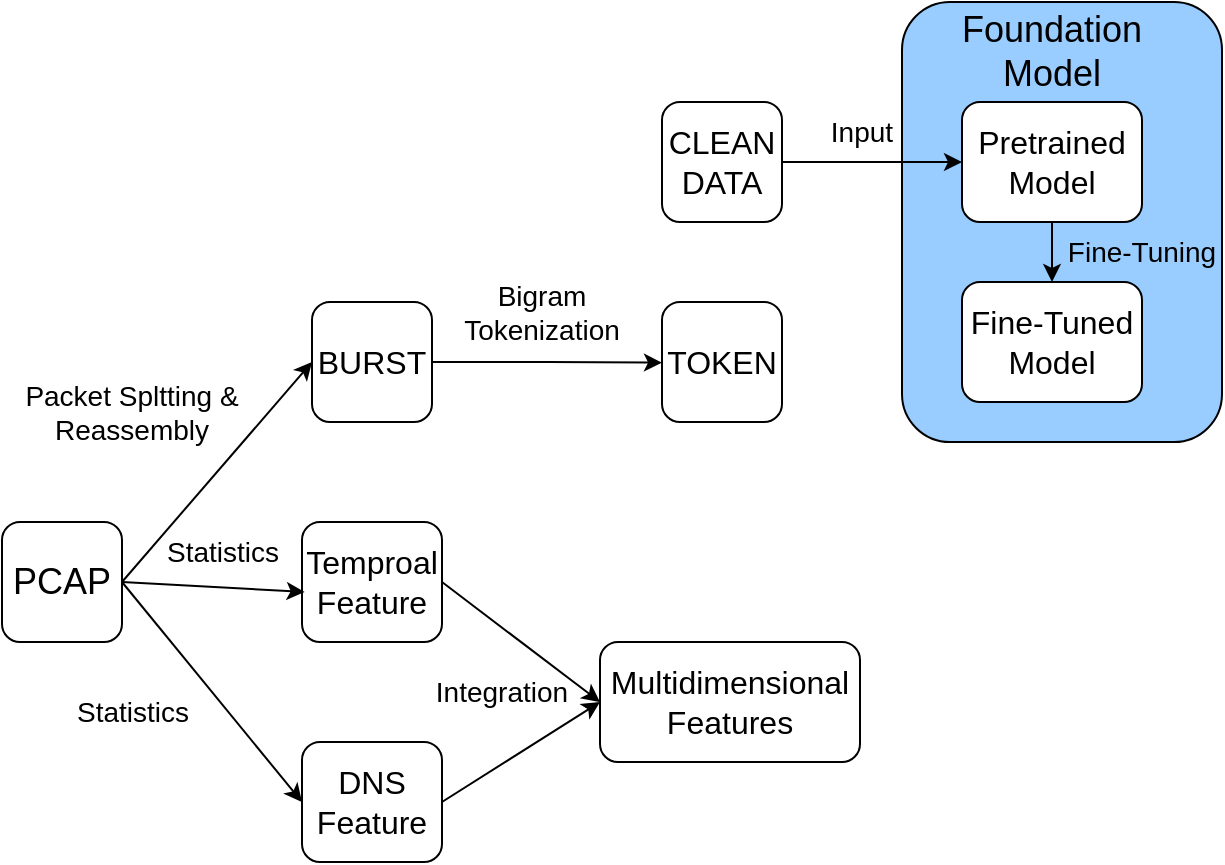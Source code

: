 <mxfile version="26.2.14">
  <diagram name="第 1 页" id="dEZHD5_CiZpKC8oY4pzJ">
    <mxGraphModel dx="1314" dy="797" grid="1" gridSize="10" guides="1" tooltips="1" connect="1" arrows="1" fold="1" page="1" pageScale="1" pageWidth="827" pageHeight="1169" math="0" shadow="0">
      <root>
        <mxCell id="0" />
        <mxCell id="1" parent="0" />
        <mxCell id="18KHv7vYwnJJrIcChJ6o-44" value="" style="rounded=1;whiteSpace=wrap;html=1;fillColor=#99CCFF;" vertex="1" parent="1">
          <mxGeometry x="500" y="280" width="160" height="220" as="geometry" />
        </mxCell>
        <mxCell id="18KHv7vYwnJJrIcChJ6o-4" value="" style="group" vertex="1" connectable="0" parent="1">
          <mxGeometry x="50" y="540" width="60" height="60" as="geometry" />
        </mxCell>
        <mxCell id="18KHv7vYwnJJrIcChJ6o-2" value="" style="rounded=1;whiteSpace=wrap;html=1;" vertex="1" parent="18KHv7vYwnJJrIcChJ6o-4">
          <mxGeometry width="60" height="60" as="geometry" />
        </mxCell>
        <mxCell id="18KHv7vYwnJJrIcChJ6o-3" value="&lt;font style=&quot;font-size: 18px;&quot;&gt;PCAP&lt;/font&gt;" style="text;html=1;align=center;verticalAlign=middle;whiteSpace=wrap;rounded=0;" vertex="1" parent="18KHv7vYwnJJrIcChJ6o-4">
          <mxGeometry y="15" width="60" height="30" as="geometry" />
        </mxCell>
        <mxCell id="18KHv7vYwnJJrIcChJ6o-6" value="" style="endArrow=classic;html=1;rounded=0;entryX=0;entryY=0.5;entryDx=0;entryDy=0;exitX=1;exitY=0.5;exitDx=0;exitDy=0;" edge="1" parent="1" source="18KHv7vYwnJJrIcChJ6o-3" target="18KHv7vYwnJJrIcChJ6o-9">
          <mxGeometry width="50" height="50" relative="1" as="geometry">
            <mxPoint x="120" y="550" as="sourcePoint" />
            <mxPoint x="170" y="500" as="targetPoint" />
          </mxGeometry>
        </mxCell>
        <mxCell id="18KHv7vYwnJJrIcChJ6o-7" value="" style="group" vertex="1" connectable="0" parent="1">
          <mxGeometry x="205" y="430" width="60" height="60" as="geometry" />
        </mxCell>
        <mxCell id="18KHv7vYwnJJrIcChJ6o-8" value="" style="rounded=1;whiteSpace=wrap;html=1;" vertex="1" parent="18KHv7vYwnJJrIcChJ6o-7">
          <mxGeometry width="60" height="60" as="geometry" />
        </mxCell>
        <mxCell id="18KHv7vYwnJJrIcChJ6o-21" style="edgeStyle=orthogonalEdgeStyle;rounded=0;orthogonalLoop=1;jettySize=auto;html=1;exitX=1;exitY=0.5;exitDx=0;exitDy=0;" edge="1" parent="18KHv7vYwnJJrIcChJ6o-7" source="18KHv7vYwnJJrIcChJ6o-9">
          <mxGeometry relative="1" as="geometry">
            <mxPoint x="175" y="30.333" as="targetPoint" />
          </mxGeometry>
        </mxCell>
        <mxCell id="18KHv7vYwnJJrIcChJ6o-9" value="&lt;font style=&quot;font-size: 16px;&quot;&gt;BURST&lt;/font&gt;" style="text;html=1;align=center;verticalAlign=middle;whiteSpace=wrap;rounded=0;" vertex="1" parent="18KHv7vYwnJJrIcChJ6o-7">
          <mxGeometry width="60" height="60" as="geometry" />
        </mxCell>
        <mxCell id="18KHv7vYwnJJrIcChJ6o-10" value="" style="group" vertex="1" connectable="0" parent="1">
          <mxGeometry x="200" y="540" width="70" height="60" as="geometry" />
        </mxCell>
        <mxCell id="18KHv7vYwnJJrIcChJ6o-11" value="" style="rounded=1;whiteSpace=wrap;html=1;" vertex="1" parent="18KHv7vYwnJJrIcChJ6o-10">
          <mxGeometry width="70" height="60" as="geometry" />
        </mxCell>
        <mxCell id="18KHv7vYwnJJrIcChJ6o-12" value="&lt;font style=&quot;font-size: 16px;&quot;&gt;Temproal&lt;/font&gt;&lt;div&gt;&lt;font size=&quot;3&quot; style=&quot;&quot;&gt;Feature&lt;/font&gt;&lt;/div&gt;" style="text;html=1;align=center;verticalAlign=middle;whiteSpace=wrap;rounded=0;" vertex="1" parent="18KHv7vYwnJJrIcChJ6o-10">
          <mxGeometry width="70" height="60" as="geometry" />
        </mxCell>
        <mxCell id="18KHv7vYwnJJrIcChJ6o-13" value="" style="group" vertex="1" connectable="0" parent="1">
          <mxGeometry x="200" y="650" width="70" height="60" as="geometry" />
        </mxCell>
        <mxCell id="18KHv7vYwnJJrIcChJ6o-14" value="" style="rounded=1;whiteSpace=wrap;html=1;" vertex="1" parent="18KHv7vYwnJJrIcChJ6o-13">
          <mxGeometry width="70" height="60" as="geometry" />
        </mxCell>
        <mxCell id="18KHv7vYwnJJrIcChJ6o-15" value="&lt;span style=&quot;font-size: 16px;&quot;&gt;DNS&lt;/span&gt;&lt;br&gt;&lt;div&gt;&lt;font size=&quot;3&quot; style=&quot;&quot;&gt;Feature&lt;/font&gt;&lt;/div&gt;" style="text;html=1;align=center;verticalAlign=middle;whiteSpace=wrap;rounded=0;" vertex="1" parent="18KHv7vYwnJJrIcChJ6o-13">
          <mxGeometry width="70" height="60" as="geometry" />
        </mxCell>
        <mxCell id="18KHv7vYwnJJrIcChJ6o-16" value="" style="endArrow=classic;html=1;rounded=0;entryX=0.019;entryY=0.583;entryDx=0;entryDy=0;exitX=1;exitY=0.5;exitDx=0;exitDy=0;entryPerimeter=0;" edge="1" parent="1" source="18KHv7vYwnJJrIcChJ6o-3" target="18KHv7vYwnJJrIcChJ6o-12">
          <mxGeometry width="50" height="50" relative="1" as="geometry">
            <mxPoint x="120" y="565" as="sourcePoint" />
            <mxPoint x="215" y="470" as="targetPoint" />
          </mxGeometry>
        </mxCell>
        <mxCell id="18KHv7vYwnJJrIcChJ6o-17" value="" style="endArrow=classic;html=1;rounded=0;entryX=0;entryY=0.5;entryDx=0;entryDy=0;exitX=1;exitY=0.5;exitDx=0;exitDy=0;" edge="1" parent="1" source="18KHv7vYwnJJrIcChJ6o-3" target="18KHv7vYwnJJrIcChJ6o-15">
          <mxGeometry width="50" height="50" relative="1" as="geometry">
            <mxPoint x="120" y="565" as="sourcePoint" />
            <mxPoint x="211" y="585" as="targetPoint" />
          </mxGeometry>
        </mxCell>
        <mxCell id="18KHv7vYwnJJrIcChJ6o-18" value="&lt;font style=&quot;font-size: 14px;&quot;&gt;Packet Spltting &amp;amp; Reassembly&lt;/font&gt;" style="text;html=1;align=center;verticalAlign=middle;whiteSpace=wrap;rounded=0;" vertex="1" parent="1">
          <mxGeometry x="60" y="460" width="110" height="50" as="geometry" />
        </mxCell>
        <mxCell id="18KHv7vYwnJJrIcChJ6o-19" value="&lt;font style=&quot;font-size: 14px;&quot;&gt;Statistics&lt;/font&gt;" style="text;html=1;align=center;verticalAlign=middle;whiteSpace=wrap;rounded=0;" vertex="1" parent="1">
          <mxGeometry x="130" y="540" width="61" height="30" as="geometry" />
        </mxCell>
        <mxCell id="18KHv7vYwnJJrIcChJ6o-20" value="&lt;font style=&quot;font-size: 14px;&quot;&gt;Statistics&lt;/font&gt;" style="text;html=1;align=center;verticalAlign=middle;whiteSpace=wrap;rounded=0;" vertex="1" parent="1">
          <mxGeometry x="84.5" y="620" width="61" height="30" as="geometry" />
        </mxCell>
        <mxCell id="18KHv7vYwnJJrIcChJ6o-23" value="" style="group" vertex="1" connectable="0" parent="1">
          <mxGeometry x="380" y="430" width="60" height="60" as="geometry" />
        </mxCell>
        <mxCell id="18KHv7vYwnJJrIcChJ6o-24" value="" style="rounded=1;whiteSpace=wrap;html=1;" vertex="1" parent="18KHv7vYwnJJrIcChJ6o-23">
          <mxGeometry width="60" height="60" as="geometry" />
        </mxCell>
        <mxCell id="18KHv7vYwnJJrIcChJ6o-26" value="&lt;font style=&quot;font-size: 16px;&quot;&gt;TOKEN&lt;/font&gt;" style="text;html=1;align=center;verticalAlign=middle;whiteSpace=wrap;rounded=0;" vertex="1" parent="18KHv7vYwnJJrIcChJ6o-23">
          <mxGeometry width="60" height="60" as="geometry" />
        </mxCell>
        <mxCell id="18KHv7vYwnJJrIcChJ6o-27" value="&lt;font style=&quot;font-size: 14px;&quot;&gt;Bigram Tokenization&lt;/font&gt;" style="text;html=1;align=center;verticalAlign=middle;whiteSpace=wrap;rounded=0;" vertex="1" parent="1">
          <mxGeometry x="280" y="410" width="80" height="50" as="geometry" />
        </mxCell>
        <mxCell id="18KHv7vYwnJJrIcChJ6o-28" value="" style="group" vertex="1" connectable="0" parent="1">
          <mxGeometry x="349" y="600" width="130" height="60" as="geometry" />
        </mxCell>
        <mxCell id="18KHv7vYwnJJrIcChJ6o-29" value="" style="rounded=1;whiteSpace=wrap;html=1;" vertex="1" parent="18KHv7vYwnJJrIcChJ6o-28">
          <mxGeometry width="130" height="60" as="geometry" />
        </mxCell>
        <mxCell id="18KHv7vYwnJJrIcChJ6o-30" value="&lt;font style=&quot;font-size: 16px;&quot;&gt;Multidimensional Features&lt;/font&gt;" style="text;html=1;align=center;verticalAlign=middle;whiteSpace=wrap;rounded=0;" vertex="1" parent="18KHv7vYwnJJrIcChJ6o-28">
          <mxGeometry width="130" height="60" as="geometry" />
        </mxCell>
        <mxCell id="18KHv7vYwnJJrIcChJ6o-31" style="rounded=0;orthogonalLoop=1;jettySize=auto;html=1;exitX=1;exitY=0.5;exitDx=0;exitDy=0;entryX=0;entryY=0.5;entryDx=0;entryDy=0;" edge="1" parent="1" source="18KHv7vYwnJJrIcChJ6o-12" target="18KHv7vYwnJJrIcChJ6o-30">
          <mxGeometry relative="1" as="geometry">
            <mxPoint x="390" y="470.333" as="targetPoint" />
            <mxPoint x="275" y="470" as="sourcePoint" />
          </mxGeometry>
        </mxCell>
        <mxCell id="18KHv7vYwnJJrIcChJ6o-32" style="rounded=0;orthogonalLoop=1;jettySize=auto;html=1;exitX=1;exitY=0.5;exitDx=0;exitDy=0;entryX=0;entryY=0.5;entryDx=0;entryDy=0;" edge="1" parent="1" source="18KHv7vYwnJJrIcChJ6o-15" target="18KHv7vYwnJJrIcChJ6o-30">
          <mxGeometry relative="1" as="geometry">
            <mxPoint x="359" y="640" as="targetPoint" />
            <mxPoint x="280" y="580" as="sourcePoint" />
          </mxGeometry>
        </mxCell>
        <mxCell id="18KHv7vYwnJJrIcChJ6o-33" value="&lt;font style=&quot;font-size: 14px;&quot;&gt;Integration&lt;/font&gt;" style="text;html=1;align=center;verticalAlign=middle;whiteSpace=wrap;rounded=0;" vertex="1" parent="1">
          <mxGeometry x="260" y="600" width="80" height="50" as="geometry" />
        </mxCell>
        <mxCell id="18KHv7vYwnJJrIcChJ6o-34" value="" style="group" vertex="1" connectable="0" parent="1">
          <mxGeometry x="380" y="330" width="60" height="60" as="geometry" />
        </mxCell>
        <mxCell id="18KHv7vYwnJJrIcChJ6o-35" value="" style="rounded=1;whiteSpace=wrap;html=1;" vertex="1" parent="18KHv7vYwnJJrIcChJ6o-34">
          <mxGeometry width="60" height="60" as="geometry" />
        </mxCell>
        <mxCell id="18KHv7vYwnJJrIcChJ6o-36" value="&lt;font style=&quot;font-size: 16px;&quot;&gt;CLEAN&lt;/font&gt;&lt;div&gt;&lt;font style=&quot;font-size: 16px;&quot;&gt;DATA&lt;/font&gt;&lt;/div&gt;" style="text;html=1;align=center;verticalAlign=middle;whiteSpace=wrap;rounded=0;" vertex="1" parent="18KHv7vYwnJJrIcChJ6o-34">
          <mxGeometry width="60" height="60" as="geometry" />
        </mxCell>
        <mxCell id="18KHv7vYwnJJrIcChJ6o-37" style="rounded=0;orthogonalLoop=1;jettySize=auto;html=1;exitX=1;exitY=0.5;exitDx=0;exitDy=0;entryX=0;entryY=0.5;entryDx=0;entryDy=0;" edge="1" parent="1" source="18KHv7vYwnJJrIcChJ6o-36" target="18KHv7vYwnJJrIcChJ6o-40">
          <mxGeometry relative="1" as="geometry">
            <mxPoint x="539" y="420" as="targetPoint" />
            <mxPoint x="460" y="360" as="sourcePoint" />
          </mxGeometry>
        </mxCell>
        <mxCell id="18KHv7vYwnJJrIcChJ6o-38" value="" style="group" vertex="1" connectable="0" parent="1">
          <mxGeometry x="530" y="330" width="90" height="60" as="geometry" />
        </mxCell>
        <mxCell id="18KHv7vYwnJJrIcChJ6o-39" value="" style="rounded=1;whiteSpace=wrap;html=1;" vertex="1" parent="18KHv7vYwnJJrIcChJ6o-38">
          <mxGeometry width="90" height="60" as="geometry" />
        </mxCell>
        <mxCell id="18KHv7vYwnJJrIcChJ6o-40" value="&lt;span style=&quot;font-size: 16px;&quot;&gt;Pretrained Model&lt;/span&gt;" style="text;html=1;align=center;verticalAlign=middle;whiteSpace=wrap;rounded=0;" vertex="1" parent="18KHv7vYwnJJrIcChJ6o-38">
          <mxGeometry width="90" height="60" as="geometry" />
        </mxCell>
        <mxCell id="18KHv7vYwnJJrIcChJ6o-41" value="" style="group" vertex="1" connectable="0" parent="1">
          <mxGeometry x="530" y="420" width="90" height="60" as="geometry" />
        </mxCell>
        <mxCell id="18KHv7vYwnJJrIcChJ6o-42" value="" style="rounded=1;whiteSpace=wrap;html=1;" vertex="1" parent="18KHv7vYwnJJrIcChJ6o-41">
          <mxGeometry width="90" height="60" as="geometry" />
        </mxCell>
        <mxCell id="18KHv7vYwnJJrIcChJ6o-43" value="&lt;span style=&quot;font-size: 16px;&quot;&gt;Fine-Tuned&lt;/span&gt;&lt;div&gt;&lt;span style=&quot;font-size: 16px;&quot;&gt;Model&lt;/span&gt;&lt;/div&gt;" style="text;html=1;align=center;verticalAlign=middle;whiteSpace=wrap;rounded=0;" vertex="1" parent="18KHv7vYwnJJrIcChJ6o-41">
          <mxGeometry width="90" height="60" as="geometry" />
        </mxCell>
        <mxCell id="18KHv7vYwnJJrIcChJ6o-45" value="&lt;font style=&quot;font-size: 18px;&quot;&gt;Foundation Model&lt;/font&gt;" style="text;html=1;align=center;verticalAlign=middle;whiteSpace=wrap;rounded=0;" vertex="1" parent="1">
          <mxGeometry x="510" y="280" width="130" height="50" as="geometry" />
        </mxCell>
        <mxCell id="18KHv7vYwnJJrIcChJ6o-46" value="&lt;font style=&quot;font-size: 14px;&quot;&gt;Input&lt;/font&gt;" style="text;html=1;align=center;verticalAlign=middle;whiteSpace=wrap;rounded=0;" vertex="1" parent="1">
          <mxGeometry x="440" y="330" width="80" height="30" as="geometry" />
        </mxCell>
        <mxCell id="18KHv7vYwnJJrIcChJ6o-47" style="rounded=0;orthogonalLoop=1;jettySize=auto;html=1;exitX=0.5;exitY=1;exitDx=0;exitDy=0;" edge="1" parent="1" source="18KHv7vYwnJJrIcChJ6o-40">
          <mxGeometry relative="1" as="geometry">
            <mxPoint x="575" y="420" as="targetPoint" />
            <mxPoint x="430" y="400" as="sourcePoint" />
          </mxGeometry>
        </mxCell>
        <mxCell id="18KHv7vYwnJJrIcChJ6o-48" value="&lt;font style=&quot;font-size: 14px;&quot;&gt;Fine-Tuning&lt;/font&gt;" style="text;html=1;align=center;verticalAlign=middle;whiteSpace=wrap;rounded=0;" vertex="1" parent="1">
          <mxGeometry x="580" y="380" width="80" height="50" as="geometry" />
        </mxCell>
      </root>
    </mxGraphModel>
  </diagram>
</mxfile>
